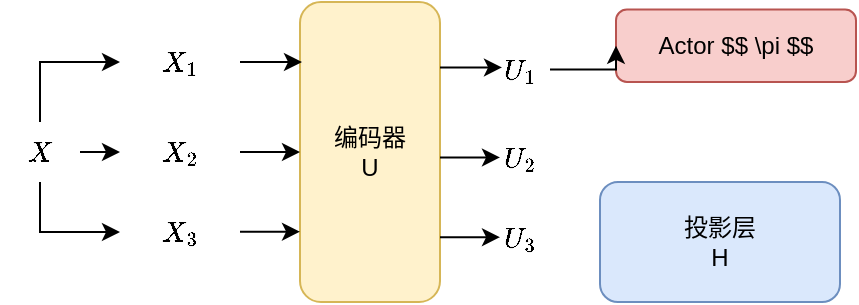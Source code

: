 <mxfile version="24.7.17">
  <diagram name="第 1 页" id="SRW-rPM-6FZJMXv0kcvM">
    <mxGraphModel dx="719" dy="366" grid="1" gridSize="10" guides="1" tooltips="1" connect="1" arrows="1" fold="1" page="1" pageScale="1" pageWidth="827" pageHeight="1169" math="1" shadow="0">
      <root>
        <mxCell id="0" />
        <mxCell id="1" parent="0" />
        <mxCell id="JNPPwmofQOj1YzRK5fSh-1" value="编码器&lt;div&gt;U&lt;/div&gt;" style="rounded=1;whiteSpace=wrap;html=1;fillColor=#fff2cc;strokeColor=#d6b656;" vertex="1" parent="1">
          <mxGeometry x="220" y="250" width="70" height="150" as="geometry" />
        </mxCell>
        <mxCell id="JNPPwmofQOj1YzRK5fSh-2" value="Actor $&lt;span style=&quot;background-color: initial;&quot;&gt;$ \pi $$&lt;/span&gt;" style="rounded=1;whiteSpace=wrap;html=1;fillColor=#f8cecc;strokeColor=#b85450;" vertex="1" parent="1">
          <mxGeometry x="378" y="253.75" width="120" height="36.25" as="geometry" />
        </mxCell>
        <mxCell id="JNPPwmofQOj1YzRK5fSh-3" value="投影层&lt;div&gt;H&lt;/div&gt;" style="rounded=1;whiteSpace=wrap;html=1;fillColor=#dae8fc;strokeColor=#6c8ebf;" vertex="1" parent="1">
          <mxGeometry x="370" y="340" width="120" height="60" as="geometry" />
        </mxCell>
        <mxCell id="JNPPwmofQOj1YzRK5fSh-9" style="edgeStyle=orthogonalEdgeStyle;rounded=0;orthogonalLoop=1;jettySize=auto;html=1;exitX=0.5;exitY=0;exitDx=0;exitDy=0;entryX=0;entryY=0.5;entryDx=0;entryDy=0;" edge="1" parent="1" source="JNPPwmofQOj1YzRK5fSh-4" target="JNPPwmofQOj1YzRK5fSh-6">
          <mxGeometry relative="1" as="geometry" />
        </mxCell>
        <mxCell id="JNPPwmofQOj1YzRK5fSh-10" style="edgeStyle=orthogonalEdgeStyle;rounded=0;orthogonalLoop=1;jettySize=auto;html=1;exitX=1;exitY=0.5;exitDx=0;exitDy=0;entryX=0;entryY=0.5;entryDx=0;entryDy=0;" edge="1" parent="1" source="JNPPwmofQOj1YzRK5fSh-4" target="JNPPwmofQOj1YzRK5fSh-7">
          <mxGeometry relative="1" as="geometry" />
        </mxCell>
        <mxCell id="JNPPwmofQOj1YzRK5fSh-11" style="edgeStyle=orthogonalEdgeStyle;rounded=0;orthogonalLoop=1;jettySize=auto;html=1;exitX=0.5;exitY=1;exitDx=0;exitDy=0;entryX=0;entryY=0.5;entryDx=0;entryDy=0;" edge="1" parent="1" source="JNPPwmofQOj1YzRK5fSh-4" target="JNPPwmofQOj1YzRK5fSh-8">
          <mxGeometry relative="1" as="geometry" />
        </mxCell>
        <mxCell id="JNPPwmofQOj1YzRK5fSh-4" value="$$X$$" style="text;strokeColor=none;align=center;fillColor=none;html=1;verticalAlign=middle;whiteSpace=wrap;rounded=0;" vertex="1" parent="1">
          <mxGeometry x="70" y="310" width="40" height="30" as="geometry" />
        </mxCell>
        <mxCell id="JNPPwmofQOj1YzRK5fSh-6" value="$$X_1$$" style="text;strokeColor=none;align=center;fillColor=none;html=1;verticalAlign=middle;whiteSpace=wrap;rounded=0;" vertex="1" parent="1">
          <mxGeometry x="130" y="265" width="60" height="30" as="geometry" />
        </mxCell>
        <mxCell id="JNPPwmofQOj1YzRK5fSh-13" style="edgeStyle=orthogonalEdgeStyle;rounded=0;orthogonalLoop=1;jettySize=auto;html=1;exitX=1;exitY=0.5;exitDx=0;exitDy=0;entryX=0;entryY=0.5;entryDx=0;entryDy=0;" edge="1" parent="1" source="JNPPwmofQOj1YzRK5fSh-7" target="JNPPwmofQOj1YzRK5fSh-1">
          <mxGeometry relative="1" as="geometry" />
        </mxCell>
        <mxCell id="JNPPwmofQOj1YzRK5fSh-7" value="$$X_2$$" style="text;strokeColor=none;align=center;fillColor=none;html=1;verticalAlign=middle;whiteSpace=wrap;rounded=0;" vertex="1" parent="1">
          <mxGeometry x="130" y="310" width="60" height="30" as="geometry" />
        </mxCell>
        <mxCell id="JNPPwmofQOj1YzRK5fSh-8" value="$$X_3$$" style="text;strokeColor=none;align=center;fillColor=none;html=1;verticalAlign=middle;whiteSpace=wrap;rounded=0;" vertex="1" parent="1">
          <mxGeometry x="130" y="350" width="60" height="30" as="geometry" />
        </mxCell>
        <mxCell id="JNPPwmofQOj1YzRK5fSh-12" style="edgeStyle=orthogonalEdgeStyle;rounded=0;orthogonalLoop=1;jettySize=auto;html=1;exitX=1;exitY=0.5;exitDx=0;exitDy=0;entryX=0.014;entryY=0.194;entryDx=0;entryDy=0;entryPerimeter=0;" edge="1" parent="1" source="JNPPwmofQOj1YzRK5fSh-6" target="JNPPwmofQOj1YzRK5fSh-1">
          <mxGeometry relative="1" as="geometry" />
        </mxCell>
        <mxCell id="JNPPwmofQOj1YzRK5fSh-19" style="edgeStyle=orthogonalEdgeStyle;rounded=0;orthogonalLoop=1;jettySize=auto;html=1;exitX=1;exitY=0.5;exitDx=0;exitDy=0;entryX=0;entryY=0.5;entryDx=0;entryDy=0;" edge="1" parent="1">
          <mxGeometry relative="1" as="geometry">
            <mxPoint x="190" y="364.83" as="sourcePoint" />
            <mxPoint x="220" y="364.83" as="targetPoint" />
          </mxGeometry>
        </mxCell>
        <mxCell id="JNPPwmofQOj1YzRK5fSh-32" style="edgeStyle=orthogonalEdgeStyle;rounded=0;orthogonalLoop=1;jettySize=auto;html=1;exitX=1;exitY=0.5;exitDx=0;exitDy=0;entryX=0;entryY=0.5;entryDx=0;entryDy=0;" edge="1" parent="1" source="JNPPwmofQOj1YzRK5fSh-20" target="JNPPwmofQOj1YzRK5fSh-2">
          <mxGeometry relative="1" as="geometry" />
        </mxCell>
        <mxCell id="JNPPwmofQOj1YzRK5fSh-20" value="$$U_1$$" style="text;strokeColor=none;align=center;fillColor=none;html=1;verticalAlign=middle;whiteSpace=wrap;rounded=0;" vertex="1" parent="1">
          <mxGeometry x="315" y="272.5" width="30" height="22.5" as="geometry" />
        </mxCell>
        <mxCell id="JNPPwmofQOj1YzRK5fSh-21" value="$$U_2$$" style="text;strokeColor=none;align=center;fillColor=none;html=1;verticalAlign=middle;whiteSpace=wrap;rounded=0;" vertex="1" parent="1">
          <mxGeometry x="300" y="312.5" width="60" height="30" as="geometry" />
        </mxCell>
        <mxCell id="JNPPwmofQOj1YzRK5fSh-22" value="$$U_3$$" style="text;strokeColor=none;align=center;fillColor=none;html=1;verticalAlign=middle;whiteSpace=wrap;rounded=0;" vertex="1" parent="1">
          <mxGeometry x="300" y="352.5" width="60" height="30" as="geometry" />
        </mxCell>
        <mxCell id="JNPPwmofQOj1YzRK5fSh-23" style="edgeStyle=orthogonalEdgeStyle;rounded=0;orthogonalLoop=1;jettySize=auto;html=1;exitX=1;exitY=0.5;exitDx=0;exitDy=0;entryX=0;entryY=0.5;entryDx=0;entryDy=0;" edge="1" parent="1">
          <mxGeometry relative="1" as="geometry">
            <mxPoint x="290" y="327.74" as="sourcePoint" />
            <mxPoint x="320" y="327.74" as="targetPoint" />
          </mxGeometry>
        </mxCell>
        <mxCell id="JNPPwmofQOj1YzRK5fSh-24" style="edgeStyle=orthogonalEdgeStyle;rounded=0;orthogonalLoop=1;jettySize=auto;html=1;exitX=1;exitY=0.5;exitDx=0;exitDy=0;entryX=0.014;entryY=0.194;entryDx=0;entryDy=0;entryPerimeter=0;" edge="1" parent="1">
          <mxGeometry relative="1" as="geometry">
            <mxPoint x="290" y="282.74" as="sourcePoint" />
            <mxPoint x="321" y="281.74" as="targetPoint" />
          </mxGeometry>
        </mxCell>
        <mxCell id="JNPPwmofQOj1YzRK5fSh-25" style="edgeStyle=orthogonalEdgeStyle;rounded=0;orthogonalLoop=1;jettySize=auto;html=1;exitX=1;exitY=0.5;exitDx=0;exitDy=0;entryX=0;entryY=0.5;entryDx=0;entryDy=0;" edge="1" parent="1">
          <mxGeometry relative="1" as="geometry">
            <mxPoint x="290" y="367.57" as="sourcePoint" />
            <mxPoint x="320" y="367.57" as="targetPoint" />
          </mxGeometry>
        </mxCell>
      </root>
    </mxGraphModel>
  </diagram>
</mxfile>
